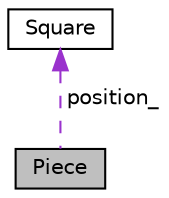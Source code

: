 digraph "Piece"
{
  edge [fontname="Helvetica",fontsize="10",labelfontname="Helvetica",labelfontsize="10"];
  node [fontname="Helvetica",fontsize="10",shape=record];
  Node7 [label="Piece",height=0.2,width=0.4,color="black", fillcolor="grey75", style="filled", fontcolor="black"];
  Node8 -> Node7 [dir="back",color="darkorchid3",fontsize="10",style="dashed",label=" position_" ,fontname="Helvetica"];
  Node8 [label="Square",height=0.2,width=0.4,color="black", fillcolor="white", style="filled",URL="$classSquare.html"];
}
